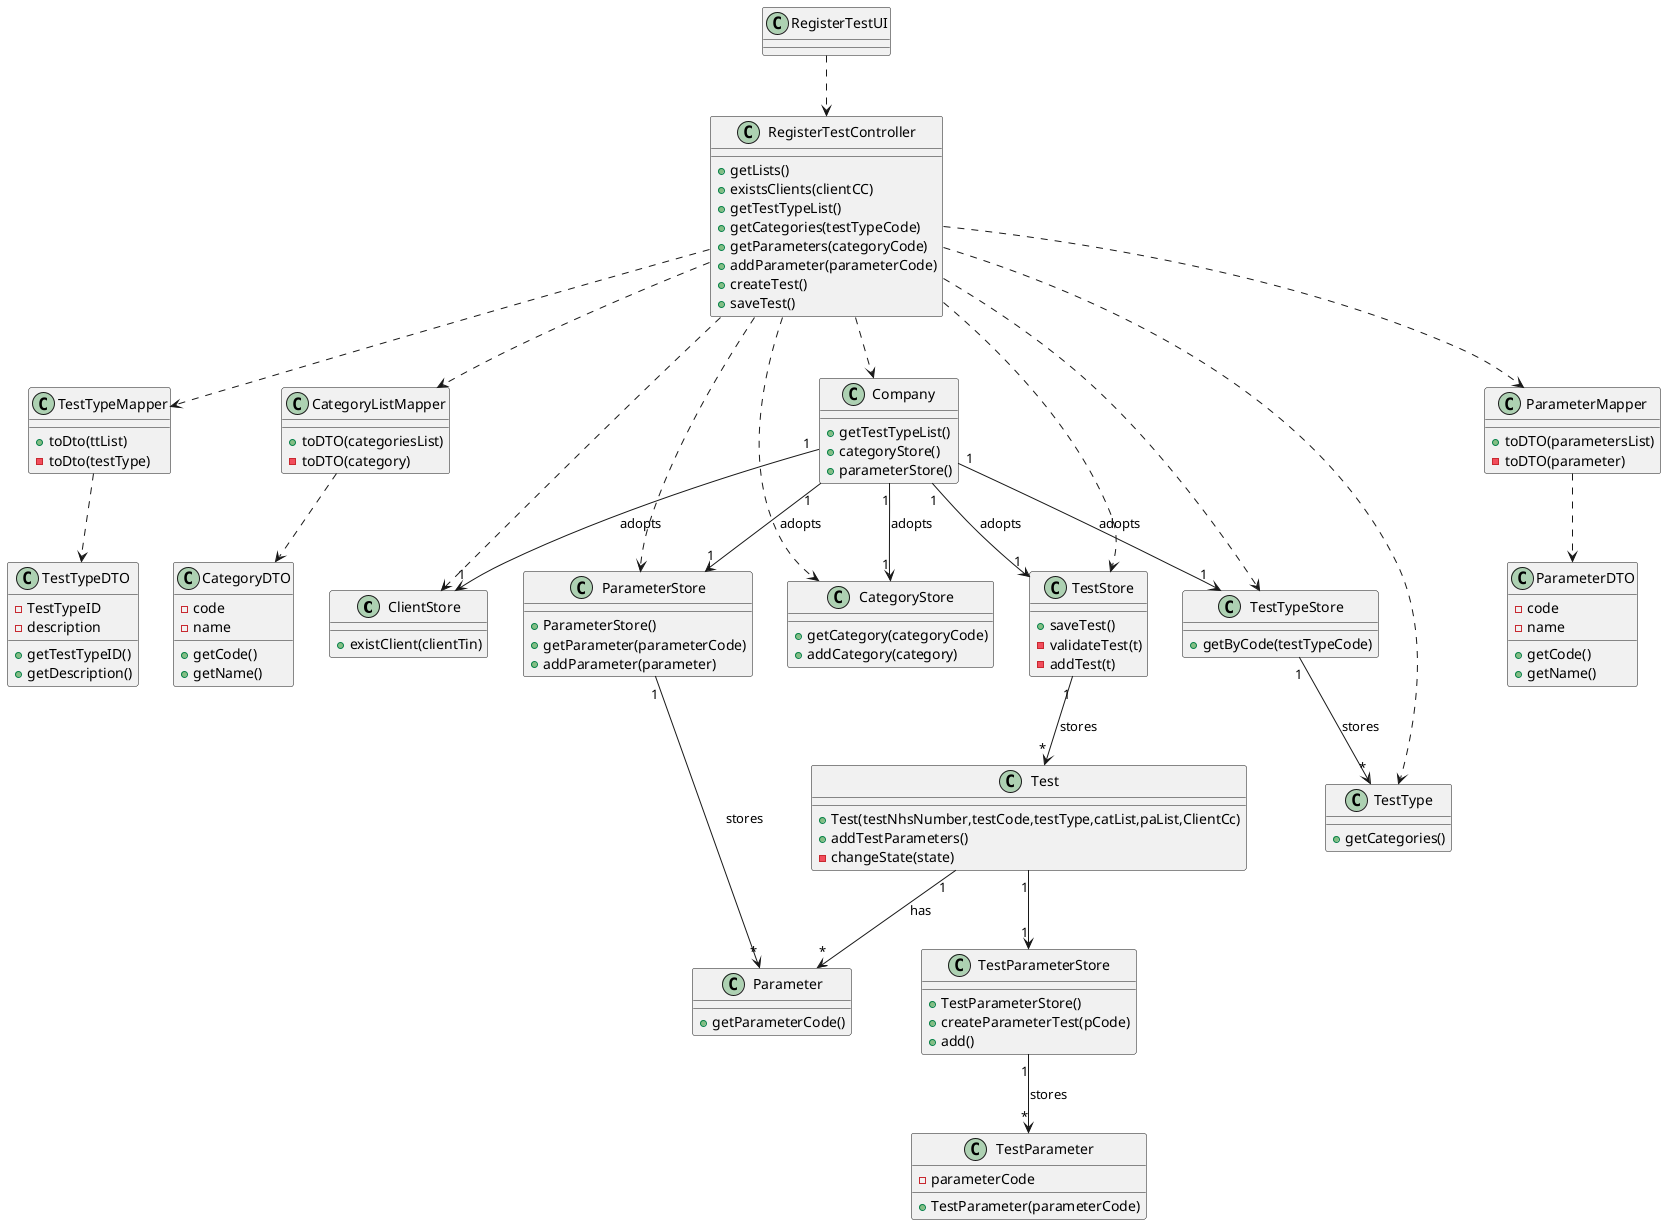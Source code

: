 @startuml
'https://plantuml.com/class-diagram

class ClientStore{
+existClient(clientTin)
}
class TestStore{
+saveTest()
-validateTest(t)
-addTest(t)
}
class TestTypeStore{
+getByCode(testTypeCode)
}
class ParameterStore{
+ParameterStore()
+getParameter(parameterCode)
+addParameter(parameter)
}
class CategoryStore{
+getCategory(categoryCode)
+addCategory(category)
}
class TestTypeMapper{
+toDto(ttList)
-toDto(testType)
}
class TestTypeDTO{
-TestTypeID
-description
+getTestTypeID()
+getDescription()
}

class CategoryListMapper{
+toDTO(categoriesList)
-toDTO(category)
}
class CategoryDTO{
-code
-name
+getCode()
+getName()
}

class ParameterMapper{
+toDTO(parametersList)
-toDTO(parameter)
}
class ParameterDTO{
-code
-name
+getCode()
+getName()
}

class Company{
+getTestTypeList()
+categoryStore()
+parameterStore()
}
class RegisterTestController{
+getLists()
+existsClients(clientCC)
+getTestTypeList()
+getCategories(testTypeCode)
+getParameters(categoryCode)
+addParameter(parameterCode)
+createTest()
+saveTest()
}
class RegisterTestUI{
}

class TestType{
+getCategories()
}

class Test{
+Test(testNhsNumber,testCode,testType,catList,paList,ClientCc)
+addTestParameters()
-changeState(state)
}
class TestParameterStore{
+TestParameterStore()
+createParameterTest(pCode)
+add()
}
class TestParameter{
-parameterCode
+TestParameter(parameterCode)
}

class Parameter{
+getParameterCode()
}


RegisterTestUI ..> RegisterTestController
RegisterTestController ..>CategoryListMapper
RegisterTestController ..>TestTypeMapper
RegisterTestController ..>TestType
RegisterTestController ..>Company
RegisterTestController ..>ParameterStore
RegisterTestController ..>TestStore
RegisterTestController ..>CategoryStore
RegisterTestController ..>ParameterMapper
RegisterTestController ..>TestTypeStore
RegisterTestController ..>ClientStore

ParameterMapper ..> ParameterDTO
CategoryListMapper ..> CategoryDTO
TestTypeMapper ..> TestTypeDTO

Company "1" --> "1" TestTypeStore: adopts
Company "1" --> "1" ClientStore: adopts
Company "1" --> "1" ParameterStore: adopts
Company "1" --> "1" TestStore: adopts
Company "1" --> "1" CategoryStore: adopts

TestTypeStore "1" --> "*" TestType:stores
TestStore "1" --> "*" Test: stores
Test "1" --> "1" TestParameterStore
TestParameterStore "1" --> "*" TestParameter: stores
ParameterStore "1" --> "*" Parameter: stores
Test "1" --> "*" Parameter: has
@enduml